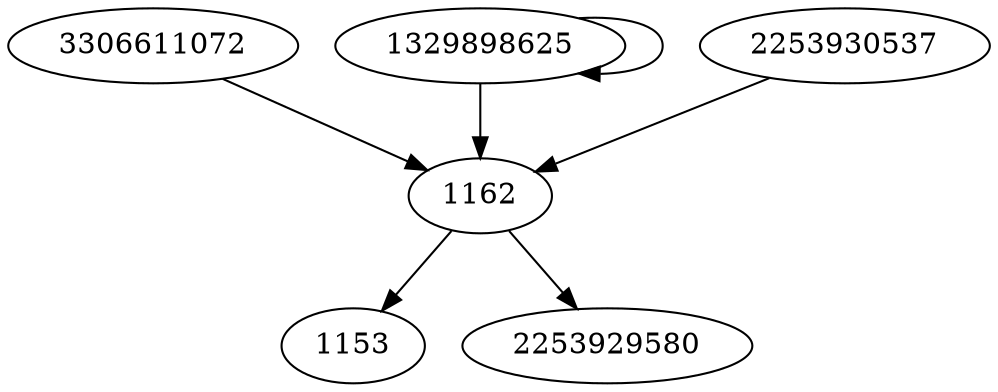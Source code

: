 digraph  {
3306611072;
1329898625;
1153;
2253930537;
1162;
2253929580;
3306611072 -> 1162;
1329898625 -> 1162;
1329898625 -> 1329898625;
2253930537 -> 1162;
1162 -> 2253929580;
1162 -> 1153;
}
